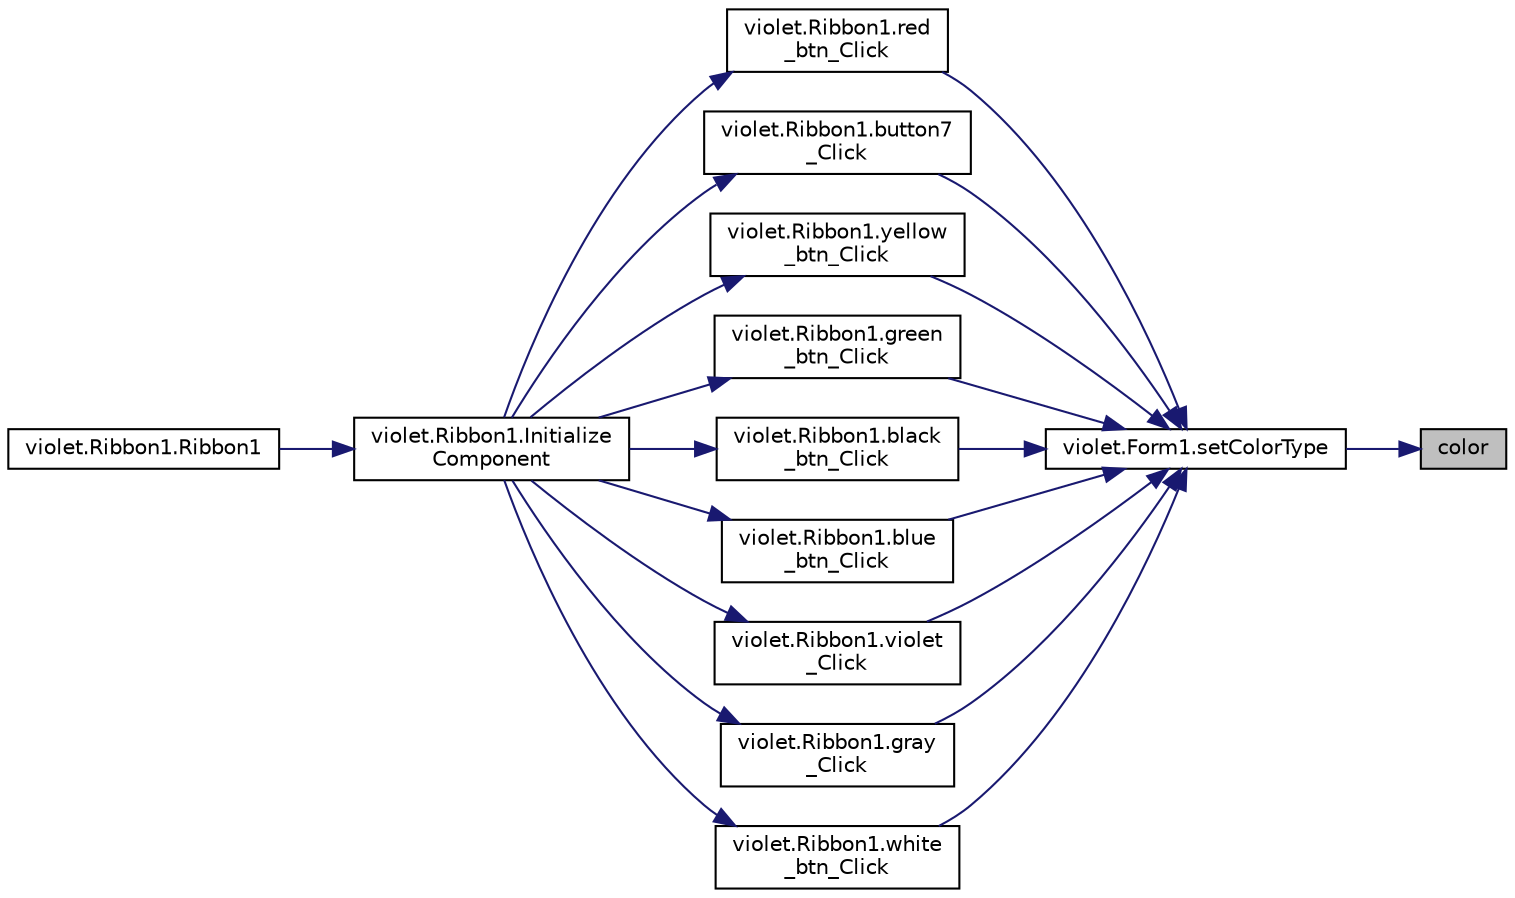 digraph "color"
{
 // LATEX_PDF_SIZE
  edge [fontname="Helvetica",fontsize="10",labelfontname="Helvetica",labelfontsize="10"];
  node [fontname="Helvetica",fontsize="10",shape=record];
  rankdir="RL";
  Node15 [label="color",height=0.2,width=0.4,color="black", fillcolor="grey75", style="filled", fontcolor="black",tooltip=" "];
  Node15 -> Node16 [dir="back",color="midnightblue",fontsize="10",style="solid",fontname="Helvetica"];
  Node16 [label="violet.Form1.setColorType",height=0.2,width=0.4,color="black", fillcolor="white", style="filled",URL="$classviolet_1_1Form1.html#a00f162522226a974face4f565558a2e7",tooltip="設定顏色"];
  Node16 -> Node17 [dir="back",color="midnightblue",fontsize="10",style="solid",fontname="Helvetica"];
  Node17 [label="violet.Ribbon1.red\l_btn_Click",height=0.2,width=0.4,color="black", fillcolor="white", style="filled",URL="$classviolet_1_1Ribbon1.html#ab656df12bf55cb507883934af5dbe98e",tooltip=" "];
  Node17 -> Node18 [dir="back",color="midnightblue",fontsize="10",style="solid",fontname="Helvetica"];
  Node18 [label="violet.Ribbon1.Initialize\lComponent",height=0.2,width=0.4,color="black", fillcolor="white", style="filled",URL="$classviolet_1_1Ribbon1.html#a6405d5db675d5338663195a4d12b4c9f",tooltip="此為設計工具支援所需的方法 - 請勿使用程式碼編輯器 修改這個方法的內容。"];
  Node18 -> Node19 [dir="back",color="midnightblue",fontsize="10",style="solid",fontname="Helvetica"];
  Node19 [label="violet.Ribbon1.Ribbon1",height=0.2,width=0.4,color="black", fillcolor="white", style="filled",URL="$classviolet_1_1Ribbon1.html#afc6de2c82a1dd328f4aa83e0e02bf293",tooltip=" "];
  Node16 -> Node20 [dir="back",color="midnightblue",fontsize="10",style="solid",fontname="Helvetica"];
  Node20 [label="violet.Ribbon1.button7\l_Click",height=0.2,width=0.4,color="black", fillcolor="white", style="filled",URL="$classviolet_1_1Ribbon1.html#a5863cde16b4b9170d538c85db953ed8b",tooltip=" "];
  Node20 -> Node18 [dir="back",color="midnightblue",fontsize="10",style="solid",fontname="Helvetica"];
  Node16 -> Node21 [dir="back",color="midnightblue",fontsize="10",style="solid",fontname="Helvetica"];
  Node21 [label="violet.Ribbon1.yellow\l_btn_Click",height=0.2,width=0.4,color="black", fillcolor="white", style="filled",URL="$classviolet_1_1Ribbon1.html#a41c0b2e2137fa4c64c07958b8ccc1426",tooltip=" "];
  Node21 -> Node18 [dir="back",color="midnightblue",fontsize="10",style="solid",fontname="Helvetica"];
  Node16 -> Node22 [dir="back",color="midnightblue",fontsize="10",style="solid",fontname="Helvetica"];
  Node22 [label="violet.Ribbon1.green\l_btn_Click",height=0.2,width=0.4,color="black", fillcolor="white", style="filled",URL="$classviolet_1_1Ribbon1.html#a9f448427b6f61560121f28b85d784e98",tooltip=" "];
  Node22 -> Node18 [dir="back",color="midnightblue",fontsize="10",style="solid",fontname="Helvetica"];
  Node16 -> Node23 [dir="back",color="midnightblue",fontsize="10",style="solid",fontname="Helvetica"];
  Node23 [label="violet.Ribbon1.black\l_btn_Click",height=0.2,width=0.4,color="black", fillcolor="white", style="filled",URL="$classviolet_1_1Ribbon1.html#a702d71866383492bcbb56169e03ac8e8",tooltip=" "];
  Node23 -> Node18 [dir="back",color="midnightblue",fontsize="10",style="solid",fontname="Helvetica"];
  Node16 -> Node24 [dir="back",color="midnightblue",fontsize="10",style="solid",fontname="Helvetica"];
  Node24 [label="violet.Ribbon1.blue\l_btn_Click",height=0.2,width=0.4,color="black", fillcolor="white", style="filled",URL="$classviolet_1_1Ribbon1.html#aa63239c2ecbf1c56ee55c412b09ff8c6",tooltip=" "];
  Node24 -> Node18 [dir="back",color="midnightblue",fontsize="10",style="solid",fontname="Helvetica"];
  Node16 -> Node25 [dir="back",color="midnightblue",fontsize="10",style="solid",fontname="Helvetica"];
  Node25 [label="violet.Ribbon1.violet\l_Click",height=0.2,width=0.4,color="black", fillcolor="white", style="filled",URL="$classviolet_1_1Ribbon1.html#a48468709f916f62c1aba5bfb877a91ff",tooltip=" "];
  Node25 -> Node18 [dir="back",color="midnightblue",fontsize="10",style="solid",fontname="Helvetica"];
  Node16 -> Node26 [dir="back",color="midnightblue",fontsize="10",style="solid",fontname="Helvetica"];
  Node26 [label="violet.Ribbon1.gray\l_Click",height=0.2,width=0.4,color="black", fillcolor="white", style="filled",URL="$classviolet_1_1Ribbon1.html#af95ffede01b5373eb568d8879ffd6209",tooltip=" "];
  Node26 -> Node18 [dir="back",color="midnightblue",fontsize="10",style="solid",fontname="Helvetica"];
  Node16 -> Node27 [dir="back",color="midnightblue",fontsize="10",style="solid",fontname="Helvetica"];
  Node27 [label="violet.Ribbon1.white\l_btn_Click",height=0.2,width=0.4,color="black", fillcolor="white", style="filled",URL="$classviolet_1_1Ribbon1.html#a74bbc68941040e2a58b15ee087cf2df7",tooltip=" "];
  Node27 -> Node18 [dir="back",color="midnightblue",fontsize="10",style="solid",fontname="Helvetica"];
}
